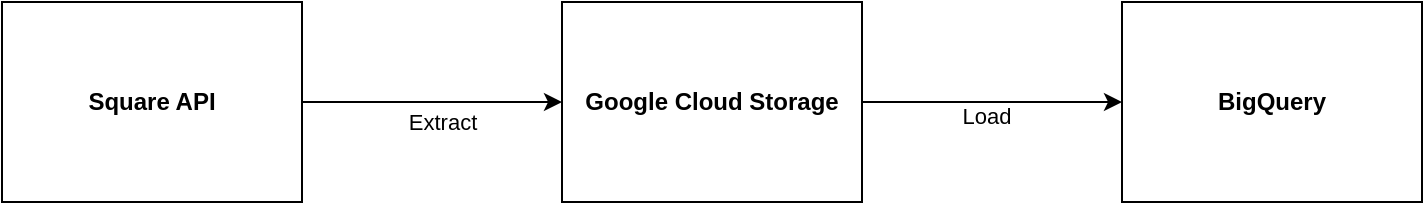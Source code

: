 <mxfile version="23.1.1" type="device">
  <diagram name="Page-1" id="VjmhCGZF4VBOqAKGsLk0">
    <mxGraphModel dx="2314" dy="1064" grid="1" gridSize="10" guides="1" tooltips="1" connect="1" arrows="1" fold="1" page="1" pageScale="1" pageWidth="850" pageHeight="1100" math="0" shadow="0">
      <root>
        <mxCell id="0" />
        <mxCell id="1" parent="0" />
        <mxCell id="SyVLrARbICTGP_gaorv4-4" style="edgeStyle=orthogonalEdgeStyle;rounded=0;orthogonalLoop=1;jettySize=auto;html=1;" edge="1" parent="1" source="SyVLrARbICTGP_gaorv4-1" target="SyVLrARbICTGP_gaorv4-2">
          <mxGeometry relative="1" as="geometry" />
        </mxCell>
        <mxCell id="SyVLrARbICTGP_gaorv4-6" value="Extract" style="edgeLabel;html=1;align=center;verticalAlign=middle;resizable=0;points=[];" vertex="1" connectable="0" parent="SyVLrARbICTGP_gaorv4-4">
          <mxGeometry x="0.246" y="-4" relative="1" as="geometry">
            <mxPoint x="-11" y="6" as="offset" />
          </mxGeometry>
        </mxCell>
        <mxCell id="SyVLrARbICTGP_gaorv4-1" value="&lt;b&gt;Square API&lt;/b&gt;" style="rounded=0;whiteSpace=wrap;html=1;" vertex="1" parent="1">
          <mxGeometry x="70" y="270" width="150" height="100" as="geometry" />
        </mxCell>
        <mxCell id="SyVLrARbICTGP_gaorv4-5" style="edgeStyle=orthogonalEdgeStyle;rounded=0;orthogonalLoop=1;jettySize=auto;html=1;" edge="1" parent="1" source="SyVLrARbICTGP_gaorv4-2" target="SyVLrARbICTGP_gaorv4-3">
          <mxGeometry relative="1" as="geometry" />
        </mxCell>
        <mxCell id="SyVLrARbICTGP_gaorv4-2" value="&lt;b&gt;Google Cloud Storage&lt;/b&gt;" style="rounded=0;whiteSpace=wrap;html=1;" vertex="1" parent="1">
          <mxGeometry x="350" y="270" width="150" height="100" as="geometry" />
        </mxCell>
        <mxCell id="SyVLrARbICTGP_gaorv4-3" value="&lt;b&gt;BigQuery&lt;/b&gt;" style="rounded=0;whiteSpace=wrap;html=1;" vertex="1" parent="1">
          <mxGeometry x="630" y="270" width="150" height="100" as="geometry" />
        </mxCell>
        <mxCell id="SyVLrARbICTGP_gaorv4-7" value="Load" style="edgeLabel;html=1;align=center;verticalAlign=middle;resizable=0;points=[];" vertex="1" connectable="0" parent="1">
          <mxGeometry x="570" y="330" as="geometry">
            <mxPoint x="-8" y="-3" as="offset" />
          </mxGeometry>
        </mxCell>
      </root>
    </mxGraphModel>
  </diagram>
</mxfile>
